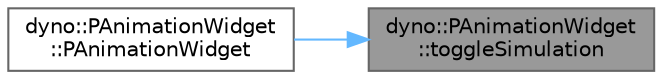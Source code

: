 digraph "dyno::PAnimationWidget::toggleSimulation"
{
 // LATEX_PDF_SIZE
  bgcolor="transparent";
  edge [fontname=Helvetica,fontsize=10,labelfontname=Helvetica,labelfontsize=10];
  node [fontname=Helvetica,fontsize=10,shape=box,height=0.2,width=0.4];
  rankdir="RL";
  Node1 [id="Node000001",label="dyno::PAnimationWidget\l::toggleSimulation",height=0.2,width=0.4,color="gray40", fillcolor="grey60", style="filled", fontcolor="black",tooltip=" "];
  Node1 -> Node2 [id="edge1_Node000001_Node000002",dir="back",color="steelblue1",style="solid",tooltip=" "];
  Node2 [id="Node000002",label="dyno::PAnimationWidget\l::PAnimationWidget",height=0.2,width=0.4,color="grey40", fillcolor="white", style="filled",URL="$classdyno_1_1_p_animation_widget.html#a396e065b7db0d9f7b8a39e4750e973f0",tooltip=" "];
}
